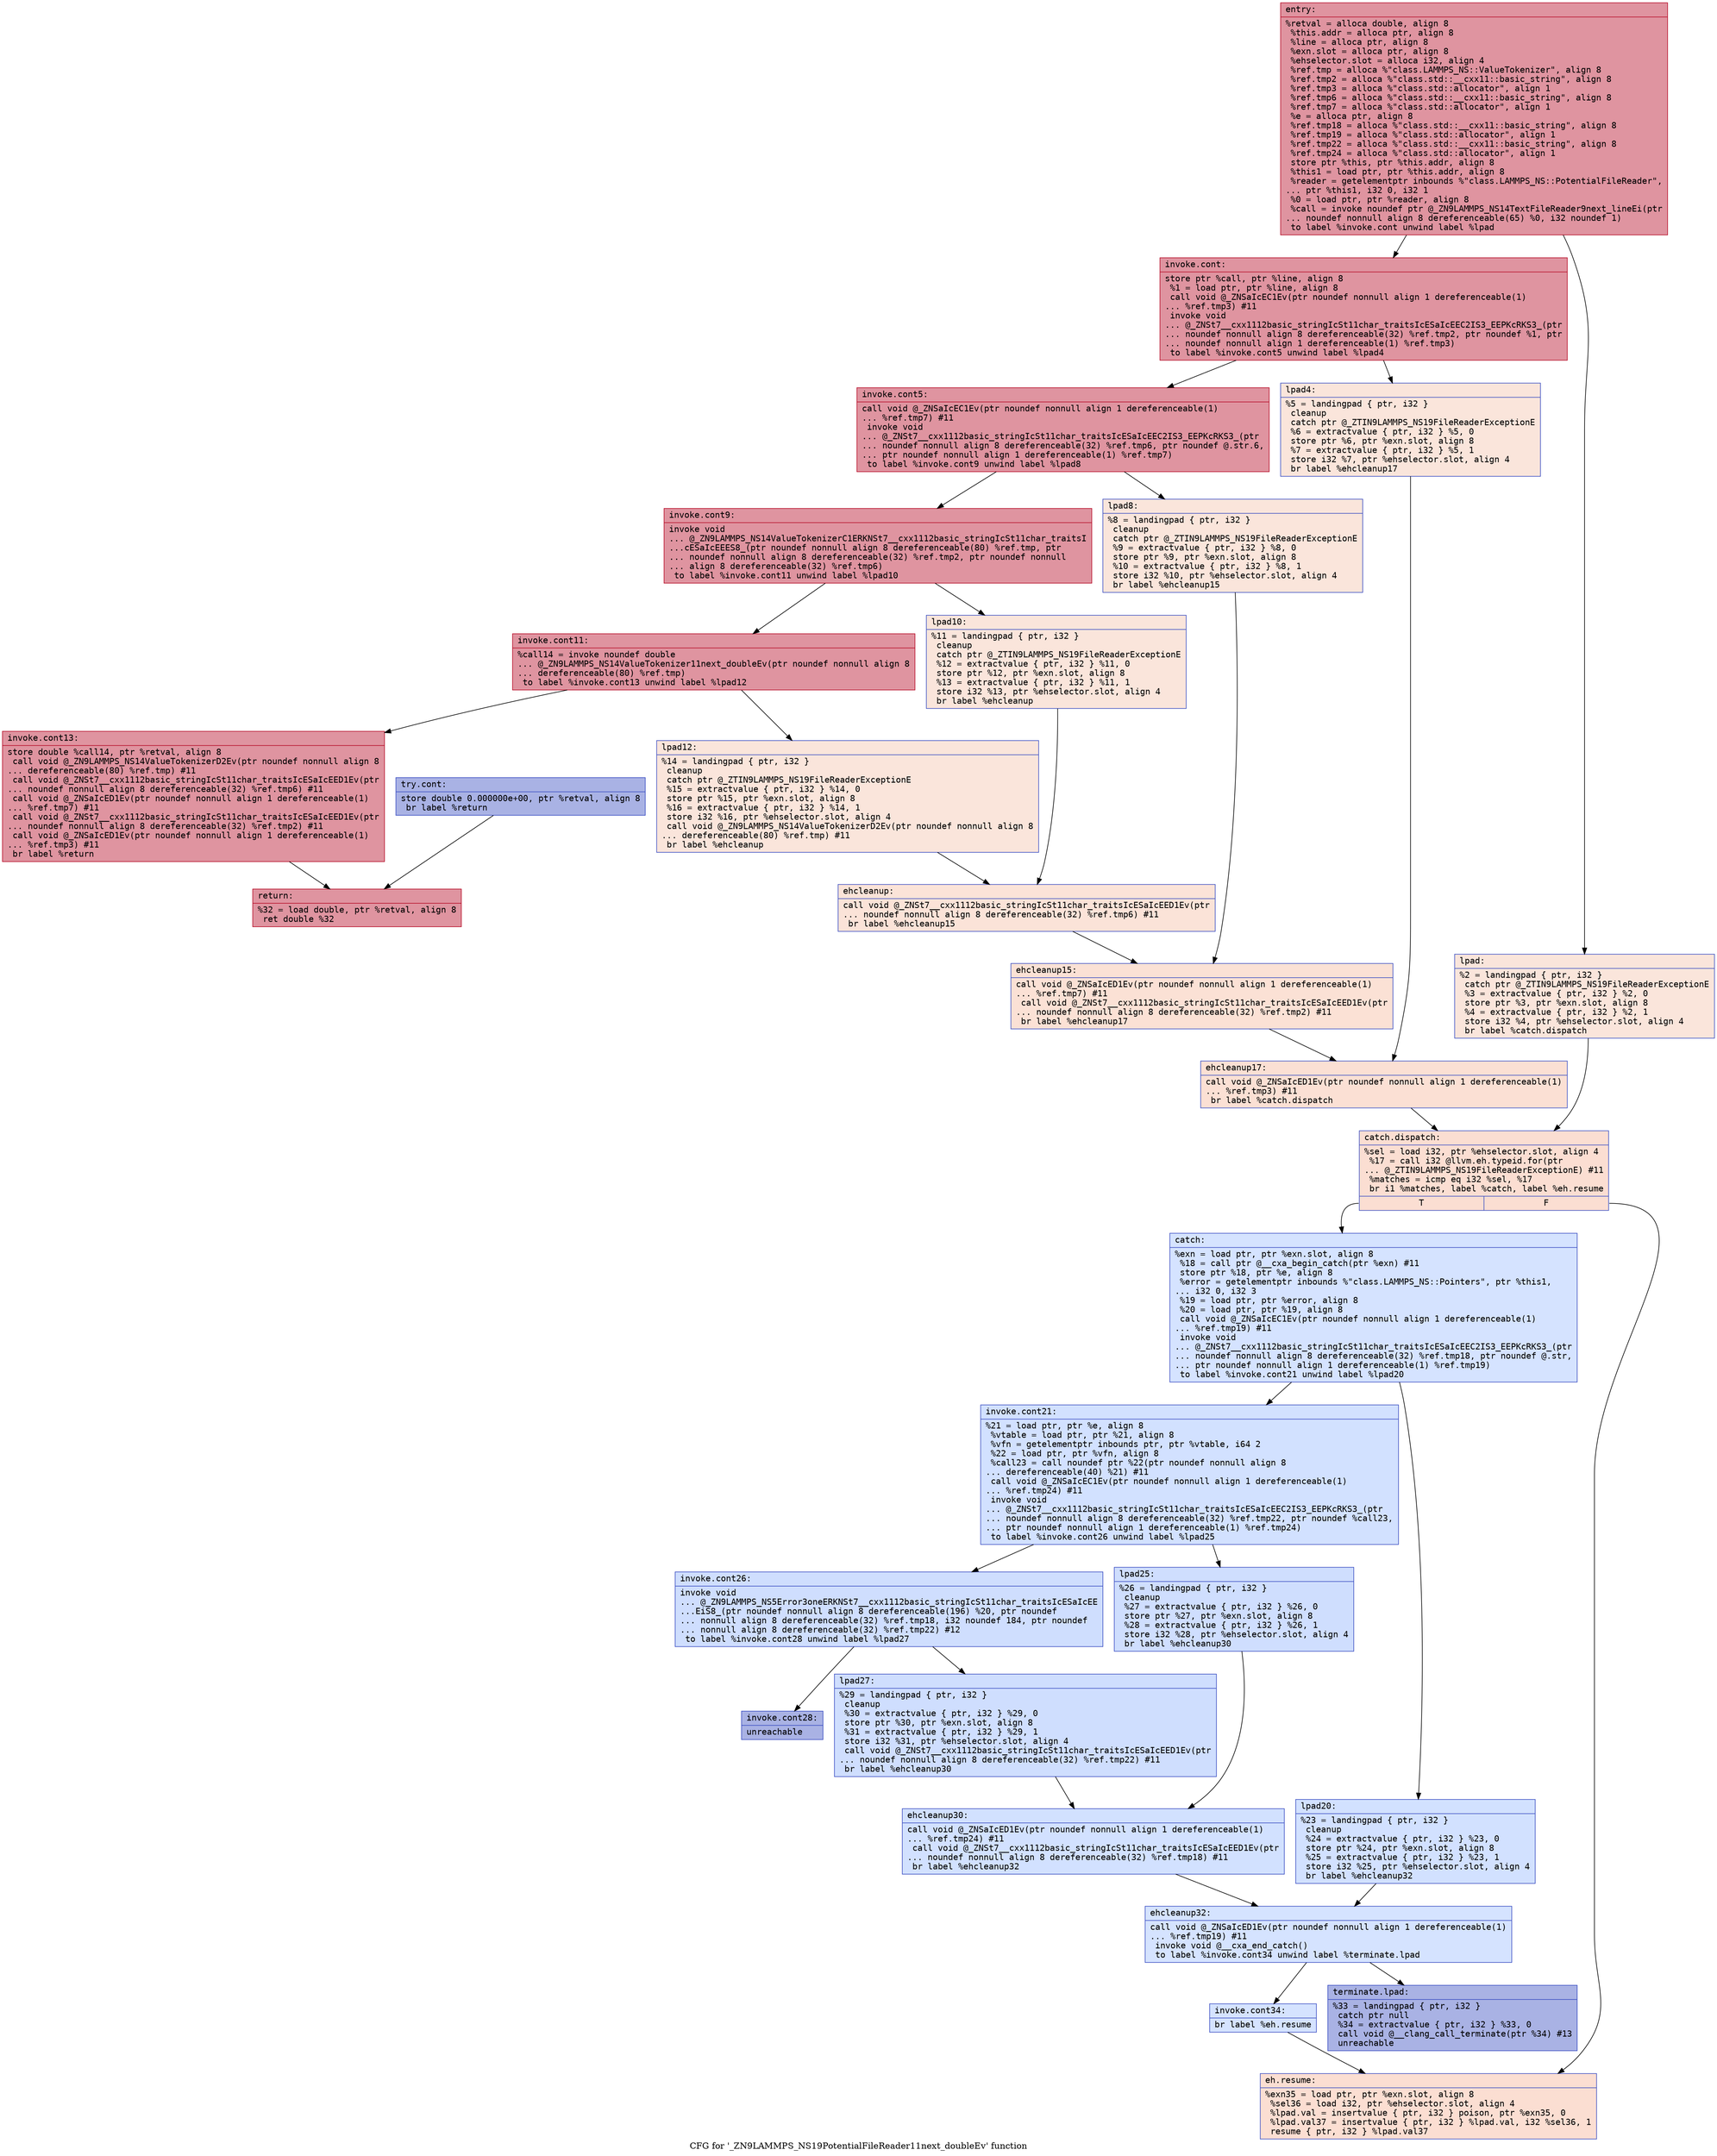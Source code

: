digraph "CFG for '_ZN9LAMMPS_NS19PotentialFileReader11next_doubleEv' function" {
	label="CFG for '_ZN9LAMMPS_NS19PotentialFileReader11next_doubleEv' function";

	Node0x55acb5d6f4a0 [shape=record,color="#b70d28ff", style=filled, fillcolor="#b70d2870" fontname="Courier",label="{entry:\l|  %retval = alloca double, align 8\l  %this.addr = alloca ptr, align 8\l  %line = alloca ptr, align 8\l  %exn.slot = alloca ptr, align 8\l  %ehselector.slot = alloca i32, align 4\l  %ref.tmp = alloca %\"class.LAMMPS_NS::ValueTokenizer\", align 8\l  %ref.tmp2 = alloca %\"class.std::__cxx11::basic_string\", align 8\l  %ref.tmp3 = alloca %\"class.std::allocator\", align 1\l  %ref.tmp6 = alloca %\"class.std::__cxx11::basic_string\", align 8\l  %ref.tmp7 = alloca %\"class.std::allocator\", align 1\l  %e = alloca ptr, align 8\l  %ref.tmp18 = alloca %\"class.std::__cxx11::basic_string\", align 8\l  %ref.tmp19 = alloca %\"class.std::allocator\", align 1\l  %ref.tmp22 = alloca %\"class.std::__cxx11::basic_string\", align 8\l  %ref.tmp24 = alloca %\"class.std::allocator\", align 1\l  store ptr %this, ptr %this.addr, align 8\l  %this1 = load ptr, ptr %this.addr, align 8\l  %reader = getelementptr inbounds %\"class.LAMMPS_NS::PotentialFileReader\",\l... ptr %this1, i32 0, i32 1\l  %0 = load ptr, ptr %reader, align 8\l  %call = invoke noundef ptr @_ZN9LAMMPS_NS14TextFileReader9next_lineEi(ptr\l... noundef nonnull align 8 dereferenceable(65) %0, i32 noundef 1)\l          to label %invoke.cont unwind label %lpad\l}"];
	Node0x55acb5d6f4a0 -> Node0x55acb5d701c0[tooltip="entry -> invoke.cont\nProbability 100.00%" ];
	Node0x55acb5d6f4a0 -> Node0x55acb5d70240[tooltip="entry -> lpad\nProbability 0.00%" ];
	Node0x55acb5d701c0 [shape=record,color="#b70d28ff", style=filled, fillcolor="#b70d2870" fontname="Courier",label="{invoke.cont:\l|  store ptr %call, ptr %line, align 8\l  %1 = load ptr, ptr %line, align 8\l  call void @_ZNSaIcEC1Ev(ptr noundef nonnull align 1 dereferenceable(1)\l... %ref.tmp3) #11\l  invoke void\l... @_ZNSt7__cxx1112basic_stringIcSt11char_traitsIcESaIcEEC2IS3_EEPKcRKS3_(ptr\l... noundef nonnull align 8 dereferenceable(32) %ref.tmp2, ptr noundef %1, ptr\l... noundef nonnull align 1 dereferenceable(1) %ref.tmp3)\l          to label %invoke.cont5 unwind label %lpad4\l}"];
	Node0x55acb5d701c0 -> Node0x55acb5d70700[tooltip="invoke.cont -> invoke.cont5\nProbability 100.00%" ];
	Node0x55acb5d701c0 -> Node0x55acb5d70780[tooltip="invoke.cont -> lpad4\nProbability 0.00%" ];
	Node0x55acb5d70700 [shape=record,color="#b70d28ff", style=filled, fillcolor="#b70d2870" fontname="Courier",label="{invoke.cont5:\l|  call void @_ZNSaIcEC1Ev(ptr noundef nonnull align 1 dereferenceable(1)\l... %ref.tmp7) #11\l  invoke void\l... @_ZNSt7__cxx1112basic_stringIcSt11char_traitsIcESaIcEEC2IS3_EEPKcRKS3_(ptr\l... noundef nonnull align 8 dereferenceable(32) %ref.tmp6, ptr noundef @.str.6,\l... ptr noundef nonnull align 1 dereferenceable(1) %ref.tmp7)\l          to label %invoke.cont9 unwind label %lpad8\l}"];
	Node0x55acb5d70700 -> Node0x55acb5d70aa0[tooltip="invoke.cont5 -> invoke.cont9\nProbability 100.00%" ];
	Node0x55acb5d70700 -> Node0x55acb5d6fba0[tooltip="invoke.cont5 -> lpad8\nProbability 0.00%" ];
	Node0x55acb5d70aa0 [shape=record,color="#b70d28ff", style=filled, fillcolor="#b70d2870" fontname="Courier",label="{invoke.cont9:\l|  invoke void\l... @_ZN9LAMMPS_NS14ValueTokenizerC1ERKNSt7__cxx1112basic_stringIcSt11char_traitsI\l...cESaIcEEES8_(ptr noundef nonnull align 8 dereferenceable(80) %ref.tmp, ptr\l... noundef nonnull align 8 dereferenceable(32) %ref.tmp2, ptr noundef nonnull\l... align 8 dereferenceable(32) %ref.tmp6)\l          to label %invoke.cont11 unwind label %lpad10\l}"];
	Node0x55acb5d70aa0 -> Node0x55acb5d70a50[tooltip="invoke.cont9 -> invoke.cont11\nProbability 100.00%" ];
	Node0x55acb5d70aa0 -> Node0x55acb5d6fcb0[tooltip="invoke.cont9 -> lpad10\nProbability 0.00%" ];
	Node0x55acb5d70a50 [shape=record,color="#b70d28ff", style=filled, fillcolor="#b70d2870" fontname="Courier",label="{invoke.cont11:\l|  %call14 = invoke noundef double\l... @_ZN9LAMMPS_NS14ValueTokenizer11next_doubleEv(ptr noundef nonnull align 8\l... dereferenceable(80) %ref.tmp)\l          to label %invoke.cont13 unwind label %lpad12\l}"];
	Node0x55acb5d70a50 -> Node0x55acb5d710d0[tooltip="invoke.cont11 -> invoke.cont13\nProbability 100.00%" ];
	Node0x55acb5d70a50 -> Node0x55acb5d71120[tooltip="invoke.cont11 -> lpad12\nProbability 0.00%" ];
	Node0x55acb5d710d0 [shape=record,color="#b70d28ff", style=filled, fillcolor="#b70d2870" fontname="Courier",label="{invoke.cont13:\l|  store double %call14, ptr %retval, align 8\l  call void @_ZN9LAMMPS_NS14ValueTokenizerD2Ev(ptr noundef nonnull align 8\l... dereferenceable(80) %ref.tmp) #11\l  call void @_ZNSt7__cxx1112basic_stringIcSt11char_traitsIcESaIcEED1Ev(ptr\l... noundef nonnull align 8 dereferenceable(32) %ref.tmp6) #11\l  call void @_ZNSaIcED1Ev(ptr noundef nonnull align 1 dereferenceable(1)\l... %ref.tmp7) #11\l  call void @_ZNSt7__cxx1112basic_stringIcSt11char_traitsIcESaIcEED1Ev(ptr\l... noundef nonnull align 8 dereferenceable(32) %ref.tmp2) #11\l  call void @_ZNSaIcED1Ev(ptr noundef nonnull align 1 dereferenceable(1)\l... %ref.tmp3) #11\l  br label %return\l}"];
	Node0x55acb5d710d0 -> Node0x55acb5d71970[tooltip="invoke.cont13 -> return\nProbability 100.00%" ];
	Node0x55acb5d70240 [shape=record,color="#3d50c3ff", style=filled, fillcolor="#f4c5ad70" fontname="Courier",label="{lpad:\l|  %2 = landingpad \{ ptr, i32 \}\l          catch ptr @_ZTIN9LAMMPS_NS19FileReaderExceptionE\l  %3 = extractvalue \{ ptr, i32 \} %2, 0\l  store ptr %3, ptr %exn.slot, align 8\l  %4 = extractvalue \{ ptr, i32 \} %2, 1\l  store i32 %4, ptr %ehselector.slot, align 4\l  br label %catch.dispatch\l}"];
	Node0x55acb5d70240 -> Node0x55acb5d71d20[tooltip="lpad -> catch.dispatch\nProbability 100.00%" ];
	Node0x55acb5d70780 [shape=record,color="#3d50c3ff", style=filled, fillcolor="#f4c5ad70" fontname="Courier",label="{lpad4:\l|  %5 = landingpad \{ ptr, i32 \}\l          cleanup\l          catch ptr @_ZTIN9LAMMPS_NS19FileReaderExceptionE\l  %6 = extractvalue \{ ptr, i32 \} %5, 0\l  store ptr %6, ptr %exn.slot, align 8\l  %7 = extractvalue \{ ptr, i32 \} %5, 1\l  store i32 %7, ptr %ehselector.slot, align 4\l  br label %ehcleanup17\l}"];
	Node0x55acb5d70780 -> Node0x55acb5d720b0[tooltip="lpad4 -> ehcleanup17\nProbability 100.00%" ];
	Node0x55acb5d6fba0 [shape=record,color="#3d50c3ff", style=filled, fillcolor="#f4c5ad70" fontname="Courier",label="{lpad8:\l|  %8 = landingpad \{ ptr, i32 \}\l          cleanup\l          catch ptr @_ZTIN9LAMMPS_NS19FileReaderExceptionE\l  %9 = extractvalue \{ ptr, i32 \} %8, 0\l  store ptr %9, ptr %exn.slot, align 8\l  %10 = extractvalue \{ ptr, i32 \} %8, 1\l  store i32 %10, ptr %ehselector.slot, align 4\l  br label %ehcleanup15\l}"];
	Node0x55acb5d6fba0 -> Node0x55acb5d724b0[tooltip="lpad8 -> ehcleanup15\nProbability 100.00%" ];
	Node0x55acb5d6fcb0 [shape=record,color="#3d50c3ff", style=filled, fillcolor="#f4c5ad70" fontname="Courier",label="{lpad10:\l|  %11 = landingpad \{ ptr, i32 \}\l          cleanup\l          catch ptr @_ZTIN9LAMMPS_NS19FileReaderExceptionE\l  %12 = extractvalue \{ ptr, i32 \} %11, 0\l  store ptr %12, ptr %exn.slot, align 8\l  %13 = extractvalue \{ ptr, i32 \} %11, 1\l  store i32 %13, ptr %ehselector.slot, align 4\l  br label %ehcleanup\l}"];
	Node0x55acb5d6fcb0 -> Node0x55acb5d728b0[tooltip="lpad10 -> ehcleanup\nProbability 100.00%" ];
	Node0x55acb5d71120 [shape=record,color="#3d50c3ff", style=filled, fillcolor="#f4c5ad70" fontname="Courier",label="{lpad12:\l|  %14 = landingpad \{ ptr, i32 \}\l          cleanup\l          catch ptr @_ZTIN9LAMMPS_NS19FileReaderExceptionE\l  %15 = extractvalue \{ ptr, i32 \} %14, 0\l  store ptr %15, ptr %exn.slot, align 8\l  %16 = extractvalue \{ ptr, i32 \} %14, 1\l  store i32 %16, ptr %ehselector.slot, align 4\l  call void @_ZN9LAMMPS_NS14ValueTokenizerD2Ev(ptr noundef nonnull align 8\l... dereferenceable(80) %ref.tmp) #11\l  br label %ehcleanup\l}"];
	Node0x55acb5d71120 -> Node0x55acb5d728b0[tooltip="lpad12 -> ehcleanup\nProbability 100.00%" ];
	Node0x55acb5d728b0 [shape=record,color="#3d50c3ff", style=filled, fillcolor="#f6bfa670" fontname="Courier",label="{ehcleanup:\l|  call void @_ZNSt7__cxx1112basic_stringIcSt11char_traitsIcESaIcEED1Ev(ptr\l... noundef nonnull align 8 dereferenceable(32) %ref.tmp6) #11\l  br label %ehcleanup15\l}"];
	Node0x55acb5d728b0 -> Node0x55acb5d724b0[tooltip="ehcleanup -> ehcleanup15\nProbability 100.00%" ];
	Node0x55acb5d724b0 [shape=record,color="#3d50c3ff", style=filled, fillcolor="#f7bca170" fontname="Courier",label="{ehcleanup15:\l|  call void @_ZNSaIcED1Ev(ptr noundef nonnull align 1 dereferenceable(1)\l... %ref.tmp7) #11\l  call void @_ZNSt7__cxx1112basic_stringIcSt11char_traitsIcESaIcEED1Ev(ptr\l... noundef nonnull align 8 dereferenceable(32) %ref.tmp2) #11\l  br label %ehcleanup17\l}"];
	Node0x55acb5d724b0 -> Node0x55acb5d720b0[tooltip="ehcleanup15 -> ehcleanup17\nProbability 100.00%" ];
	Node0x55acb5d720b0 [shape=record,color="#3d50c3ff", style=filled, fillcolor="#f7b99e70" fontname="Courier",label="{ehcleanup17:\l|  call void @_ZNSaIcED1Ev(ptr noundef nonnull align 1 dereferenceable(1)\l... %ref.tmp3) #11\l  br label %catch.dispatch\l}"];
	Node0x55acb5d720b0 -> Node0x55acb5d71d20[tooltip="ehcleanup17 -> catch.dispatch\nProbability 100.00%" ];
	Node0x55acb5d71d20 [shape=record,color="#3d50c3ff", style=filled, fillcolor="#f7b59970" fontname="Courier",label="{catch.dispatch:\l|  %sel = load i32, ptr %ehselector.slot, align 4\l  %17 = call i32 @llvm.eh.typeid.for(ptr\l... @_ZTIN9LAMMPS_NS19FileReaderExceptionE) #11\l  %matches = icmp eq i32 %sel, %17\l  br i1 %matches, label %catch, label %eh.resume\l|{<s0>T|<s1>F}}"];
	Node0x55acb5d71d20:s0 -> Node0x55acb5d73630[tooltip="catch.dispatch -> catch\nProbability 0.00%" ];
	Node0x55acb5d71d20:s1 -> Node0x55acb5d736a0[tooltip="catch.dispatch -> eh.resume\nProbability 100.00%" ];
	Node0x55acb5d73630 [shape=record,color="#3d50c3ff", style=filled, fillcolor="#a1c0ff70" fontname="Courier",label="{catch:\l|  %exn = load ptr, ptr %exn.slot, align 8\l  %18 = call ptr @__cxa_begin_catch(ptr %exn) #11\l  store ptr %18, ptr %e, align 8\l  %error = getelementptr inbounds %\"class.LAMMPS_NS::Pointers\", ptr %this1,\l... i32 0, i32 3\l  %19 = load ptr, ptr %error, align 8\l  %20 = load ptr, ptr %19, align 8\l  call void @_ZNSaIcEC1Ev(ptr noundef nonnull align 1 dereferenceable(1)\l... %ref.tmp19) #11\l  invoke void\l... @_ZNSt7__cxx1112basic_stringIcSt11char_traitsIcESaIcEEC2IS3_EEPKcRKS3_(ptr\l... noundef nonnull align 8 dereferenceable(32) %ref.tmp18, ptr noundef @.str,\l... ptr noundef nonnull align 1 dereferenceable(1) %ref.tmp19)\l          to label %invoke.cont21 unwind label %lpad20\l}"];
	Node0x55acb5d73630 -> Node0x55acb5d73d50[tooltip="catch -> invoke.cont21\nProbability 50.00%" ];
	Node0x55acb5d73630 -> Node0x55acb5d73da0[tooltip="catch -> lpad20\nProbability 50.00%" ];
	Node0x55acb5d73d50 [shape=record,color="#3d50c3ff", style=filled, fillcolor="#9abbff70" fontname="Courier",label="{invoke.cont21:\l|  %21 = load ptr, ptr %e, align 8\l  %vtable = load ptr, ptr %21, align 8\l  %vfn = getelementptr inbounds ptr, ptr %vtable, i64 2\l  %22 = load ptr, ptr %vfn, align 8\l  %call23 = call noundef ptr %22(ptr noundef nonnull align 8\l... dereferenceable(40) %21) #11\l  call void @_ZNSaIcEC1Ev(ptr noundef nonnull align 1 dereferenceable(1)\l... %ref.tmp24) #11\l  invoke void\l... @_ZNSt7__cxx1112basic_stringIcSt11char_traitsIcESaIcEEC2IS3_EEPKcRKS3_(ptr\l... noundef nonnull align 8 dereferenceable(32) %ref.tmp22, ptr noundef %call23,\l... ptr noundef nonnull align 1 dereferenceable(1) %ref.tmp24)\l          to label %invoke.cont26 unwind label %lpad25\l}"];
	Node0x55acb5d73d50 -> Node0x55acb5d74420[tooltip="invoke.cont21 -> invoke.cont26\nProbability 50.00%" ];
	Node0x55acb5d73d50 -> Node0x55acb5d74470[tooltip="invoke.cont21 -> lpad25\nProbability 50.00%" ];
	Node0x55acb5d74420 [shape=record,color="#3d50c3ff", style=filled, fillcolor="#93b5fe70" fontname="Courier",label="{invoke.cont26:\l|  invoke void\l... @_ZN9LAMMPS_NS5Error3oneERKNSt7__cxx1112basic_stringIcSt11char_traitsIcESaIcEE\l...EiS8_(ptr noundef nonnull align 8 dereferenceable(196) %20, ptr noundef\l... nonnull align 8 dereferenceable(32) %ref.tmp18, i32 noundef 184, ptr noundef\l... nonnull align 8 dereferenceable(32) %ref.tmp22) #12\l          to label %invoke.cont28 unwind label %lpad27\l}"];
	Node0x55acb5d74420 -> Node0x55acb5d743d0[tooltip="invoke.cont26 -> invoke.cont28\nProbability 0.00%" ];
	Node0x55acb5d74420 -> Node0x55acb5d70d60[tooltip="invoke.cont26 -> lpad27\nProbability 100.00%" ];
	Node0x55acb5d743d0 [shape=record,color="#3d50c3ff", style=filled, fillcolor="#3d50c370" fontname="Courier",label="{invoke.cont28:\l|  unreachable\l}"];
	Node0x55acb5d73da0 [shape=record,color="#3d50c3ff", style=filled, fillcolor="#9abbff70" fontname="Courier",label="{lpad20:\l|  %23 = landingpad \{ ptr, i32 \}\l          cleanup\l  %24 = extractvalue \{ ptr, i32 \} %23, 0\l  store ptr %24, ptr %exn.slot, align 8\l  %25 = extractvalue \{ ptr, i32 \} %23, 1\l  store i32 %25, ptr %ehselector.slot, align 4\l  br label %ehcleanup32\l}"];
	Node0x55acb5d73da0 -> Node0x55acb5d74ff0[tooltip="lpad20 -> ehcleanup32\nProbability 100.00%" ];
	Node0x55acb5d74470 [shape=record,color="#3d50c3ff", style=filled, fillcolor="#93b5fe70" fontname="Courier",label="{lpad25:\l|  %26 = landingpad \{ ptr, i32 \}\l          cleanup\l  %27 = extractvalue \{ ptr, i32 \} %26, 0\l  store ptr %27, ptr %exn.slot, align 8\l  %28 = extractvalue \{ ptr, i32 \} %26, 1\l  store i32 %28, ptr %ehselector.slot, align 4\l  br label %ehcleanup30\l}"];
	Node0x55acb5d74470 -> Node0x55acb5d75340[tooltip="lpad25 -> ehcleanup30\nProbability 100.00%" ];
	Node0x55acb5d70d60 [shape=record,color="#3d50c3ff", style=filled, fillcolor="#93b5fe70" fontname="Courier",label="{lpad27:\l|  %29 = landingpad \{ ptr, i32 \}\l          cleanup\l  %30 = extractvalue \{ ptr, i32 \} %29, 0\l  store ptr %30, ptr %exn.slot, align 8\l  %31 = extractvalue \{ ptr, i32 \} %29, 1\l  store i32 %31, ptr %ehselector.slot, align 4\l  call void @_ZNSt7__cxx1112basic_stringIcSt11char_traitsIcESaIcEED1Ev(ptr\l... noundef nonnull align 8 dereferenceable(32) %ref.tmp22) #11\l  br label %ehcleanup30\l}"];
	Node0x55acb5d70d60 -> Node0x55acb5d75340[tooltip="lpad27 -> ehcleanup30\nProbability 100.00%" ];
	Node0x55acb5d75340 [shape=record,color="#3d50c3ff", style=filled, fillcolor="#9abbff70" fontname="Courier",label="{ehcleanup30:\l|  call void @_ZNSaIcED1Ev(ptr noundef nonnull align 1 dereferenceable(1)\l... %ref.tmp24) #11\l  call void @_ZNSt7__cxx1112basic_stringIcSt11char_traitsIcESaIcEED1Ev(ptr\l... noundef nonnull align 8 dereferenceable(32) %ref.tmp18) #11\l  br label %ehcleanup32\l}"];
	Node0x55acb5d75340 -> Node0x55acb5d74ff0[tooltip="ehcleanup30 -> ehcleanup32\nProbability 100.00%" ];
	Node0x55acb5d74ff0 [shape=record,color="#3d50c3ff", style=filled, fillcolor="#a1c0ff70" fontname="Courier",label="{ehcleanup32:\l|  call void @_ZNSaIcED1Ev(ptr noundef nonnull align 1 dereferenceable(1)\l... %ref.tmp19) #11\l  invoke void @__cxa_end_catch()\l          to label %invoke.cont34 unwind label %terminate.lpad\l}"];
	Node0x55acb5d74ff0 -> Node0x55acb5d75bf0[tooltip="ehcleanup32 -> invoke.cont34\nProbability 100.00%" ];
	Node0x55acb5d74ff0 -> Node0x55acb5d75c40[tooltip="ehcleanup32 -> terminate.lpad\nProbability 0.00%" ];
	Node0x55acb5d75bf0 [shape=record,color="#3d50c3ff", style=filled, fillcolor="#a1c0ff70" fontname="Courier",label="{invoke.cont34:\l|  br label %eh.resume\l}"];
	Node0x55acb5d75bf0 -> Node0x55acb5d736a0[tooltip="invoke.cont34 -> eh.resume\nProbability 100.00%" ];
	Node0x55acb5d75e70 [shape=record,color="#3d50c3ff", style=filled, fillcolor="#3d50c370" fontname="Courier",label="{try.cont:\l|  store double 0.000000e+00, ptr %retval, align 8\l  br label %return\l}"];
	Node0x55acb5d75e70 -> Node0x55acb5d71970[tooltip="try.cont -> return\nProbability 100.00%" ];
	Node0x55acb5d71970 [shape=record,color="#b70d28ff", style=filled, fillcolor="#b70d2870" fontname="Courier",label="{return:\l|  %32 = load double, ptr %retval, align 8\l  ret double %32\l}"];
	Node0x55acb5d736a0 [shape=record,color="#3d50c3ff", style=filled, fillcolor="#f7b59970" fontname="Courier",label="{eh.resume:\l|  %exn35 = load ptr, ptr %exn.slot, align 8\l  %sel36 = load i32, ptr %ehselector.slot, align 4\l  %lpad.val = insertvalue \{ ptr, i32 \} poison, ptr %exn35, 0\l  %lpad.val37 = insertvalue \{ ptr, i32 \} %lpad.val, i32 %sel36, 1\l  resume \{ ptr, i32 \} %lpad.val37\l}"];
	Node0x55acb5d75c40 [shape=record,color="#3d50c3ff", style=filled, fillcolor="#3d50c370" fontname="Courier",label="{terminate.lpad:\l|  %33 = landingpad \{ ptr, i32 \}\l          catch ptr null\l  %34 = extractvalue \{ ptr, i32 \} %33, 0\l  call void @__clang_call_terminate(ptr %34) #13\l  unreachable\l}"];
}
